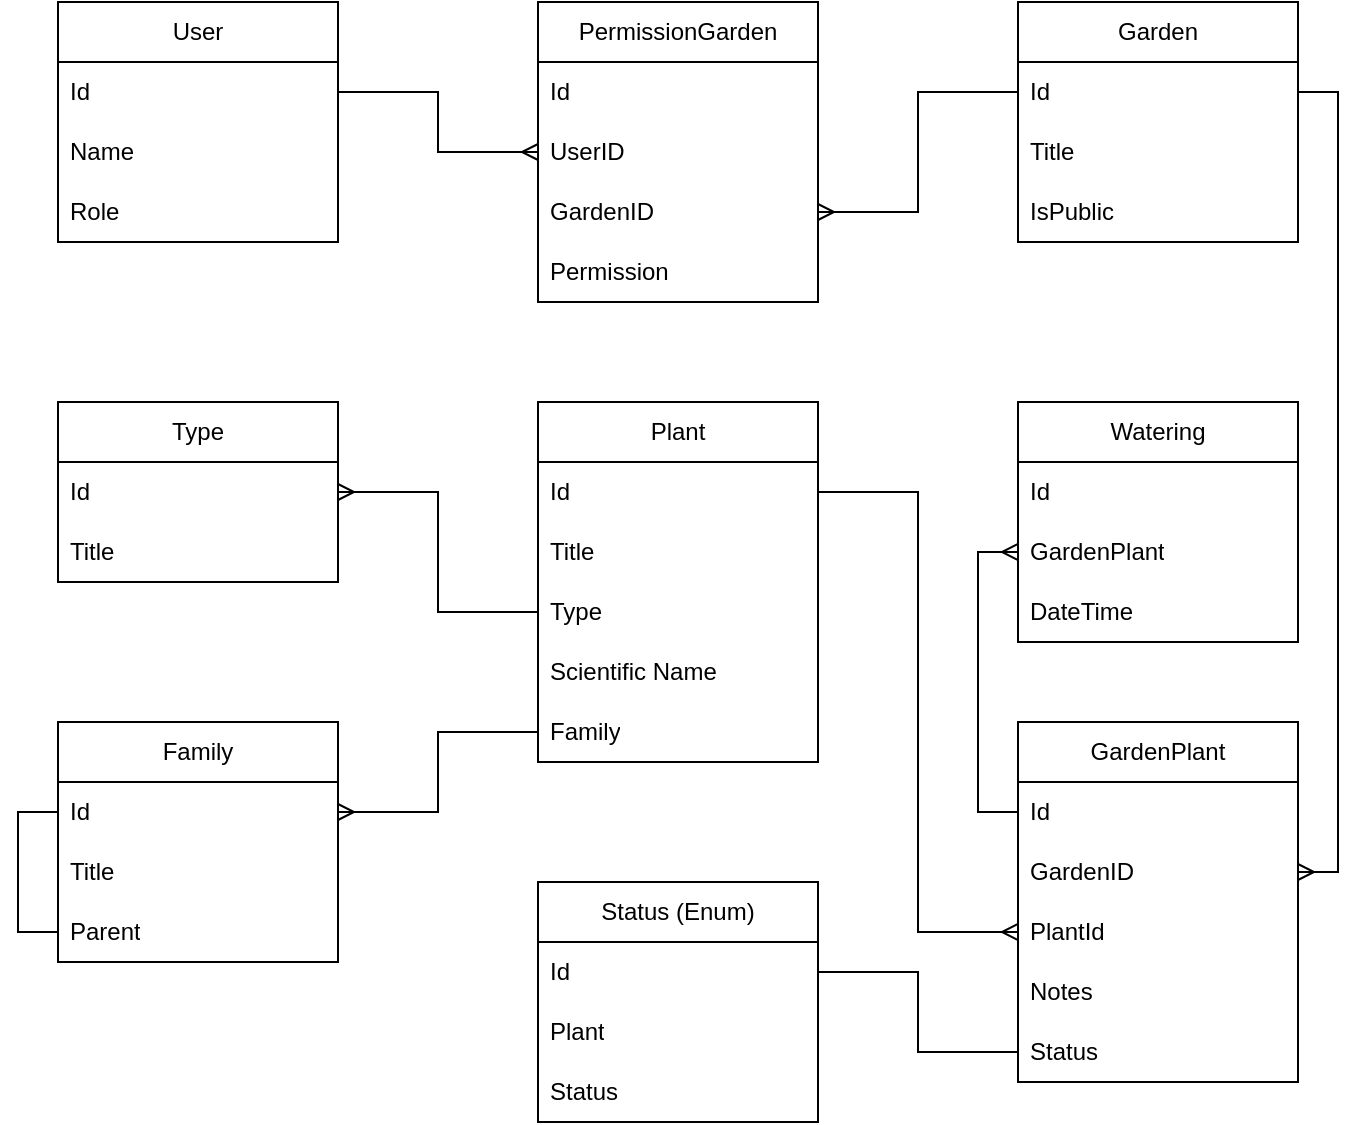 <mxfile version="21.3.3" type="github">
  <diagram name="Page-1" id="vSVbbN4WZc9HBCSsLqm2">
    <mxGraphModel dx="1361" dy="627" grid="1" gridSize="10" guides="1" tooltips="1" connect="1" arrows="1" fold="1" page="0" pageScale="1" pageWidth="1169" pageHeight="827" background="none" math="0" shadow="0">
      <root>
        <mxCell id="0" />
        <mxCell id="1" parent="0" />
        <mxCell id="XW5G2sEWw_SWdA0xkO9e-39" value="User" style="swimlane;fontStyle=0;childLayout=stackLayout;horizontal=1;startSize=30;horizontalStack=0;resizeParent=1;resizeParentMax=0;resizeLast=0;collapsible=1;marginBottom=0;whiteSpace=wrap;html=1;" parent="1" vertex="1">
          <mxGeometry x="-240" y="240" width="140" height="120" as="geometry" />
        </mxCell>
        <mxCell id="XW5G2sEWw_SWdA0xkO9e-40" value="Id" style="text;strokeColor=none;fillColor=none;align=left;verticalAlign=middle;spacingLeft=4;spacingRight=4;overflow=hidden;points=[[0,0.5],[1,0.5]];portConstraint=eastwest;rotatable=0;whiteSpace=wrap;html=1;" parent="XW5G2sEWw_SWdA0xkO9e-39" vertex="1">
          <mxGeometry y="30" width="140" height="30" as="geometry" />
        </mxCell>
        <mxCell id="XW5G2sEWw_SWdA0xkO9e-41" value="Name" style="text;strokeColor=none;fillColor=none;align=left;verticalAlign=middle;spacingLeft=4;spacingRight=4;overflow=hidden;points=[[0,0.5],[1,0.5]];portConstraint=eastwest;rotatable=0;whiteSpace=wrap;html=1;" parent="XW5G2sEWw_SWdA0xkO9e-39" vertex="1">
          <mxGeometry y="60" width="140" height="30" as="geometry" />
        </mxCell>
        <mxCell id="XW5G2sEWw_SWdA0xkO9e-62" value="Role" style="text;strokeColor=none;fillColor=none;align=left;verticalAlign=middle;spacingLeft=4;spacingRight=4;overflow=hidden;points=[[0,0.5],[1,0.5]];portConstraint=eastwest;rotatable=0;whiteSpace=wrap;html=1;" parent="XW5G2sEWw_SWdA0xkO9e-39" vertex="1">
          <mxGeometry y="90" width="140" height="30" as="geometry" />
        </mxCell>
        <mxCell id="XW5G2sEWw_SWdA0xkO9e-43" value="Garden" style="swimlane;fontStyle=0;childLayout=stackLayout;horizontal=1;startSize=30;horizontalStack=0;resizeParent=1;resizeParentMax=0;resizeLast=0;collapsible=1;marginBottom=0;whiteSpace=wrap;html=1;" parent="1" vertex="1">
          <mxGeometry x="240" y="240" width="140" height="120" as="geometry" />
        </mxCell>
        <mxCell id="XW5G2sEWw_SWdA0xkO9e-44" value="Id" style="text;strokeColor=none;fillColor=none;align=left;verticalAlign=middle;spacingLeft=4;spacingRight=4;overflow=hidden;points=[[0,0.5],[1,0.5]];portConstraint=eastwest;rotatable=0;whiteSpace=wrap;html=1;" parent="XW5G2sEWw_SWdA0xkO9e-43" vertex="1">
          <mxGeometry y="30" width="140" height="30" as="geometry" />
        </mxCell>
        <mxCell id="XW5G2sEWw_SWdA0xkO9e-45" value="Title" style="text;strokeColor=none;fillColor=none;align=left;verticalAlign=middle;spacingLeft=4;spacingRight=4;overflow=hidden;points=[[0,0.5],[1,0.5]];portConstraint=eastwest;rotatable=0;whiteSpace=wrap;html=1;" parent="XW5G2sEWw_SWdA0xkO9e-43" vertex="1">
          <mxGeometry y="60" width="140" height="30" as="geometry" />
        </mxCell>
        <mxCell id="XW5G2sEWw_SWdA0xkO9e-1412" value="IsPublic" style="text;strokeColor=none;fillColor=none;align=left;verticalAlign=middle;spacingLeft=4;spacingRight=4;overflow=hidden;points=[[0,0.5],[1,0.5]];portConstraint=eastwest;rotatable=0;whiteSpace=wrap;html=1;" parent="XW5G2sEWw_SWdA0xkO9e-43" vertex="1">
          <mxGeometry y="90" width="140" height="30" as="geometry" />
        </mxCell>
        <mxCell id="XW5G2sEWw_SWdA0xkO9e-50" value="Plant" style="swimlane;fontStyle=0;childLayout=stackLayout;horizontal=1;startSize=30;horizontalStack=0;resizeParent=1;resizeParentMax=0;resizeLast=0;collapsible=1;marginBottom=0;whiteSpace=wrap;html=1;" parent="1" vertex="1">
          <mxGeometry y="440" width="140" height="180" as="geometry" />
        </mxCell>
        <mxCell id="XW5G2sEWw_SWdA0xkO9e-51" value="Id" style="text;strokeColor=none;fillColor=none;align=left;verticalAlign=middle;spacingLeft=4;spacingRight=4;overflow=hidden;points=[[0,0.5],[1,0.5]];portConstraint=eastwest;rotatable=0;whiteSpace=wrap;html=1;" parent="XW5G2sEWw_SWdA0xkO9e-50" vertex="1">
          <mxGeometry y="30" width="140" height="30" as="geometry" />
        </mxCell>
        <mxCell id="XW5G2sEWw_SWdA0xkO9e-52" value="Title" style="text;strokeColor=none;fillColor=none;align=left;verticalAlign=middle;spacingLeft=4;spacingRight=4;overflow=hidden;points=[[0,0.5],[1,0.5]];portConstraint=eastwest;rotatable=0;whiteSpace=wrap;html=1;" parent="XW5G2sEWw_SWdA0xkO9e-50" vertex="1">
          <mxGeometry y="60" width="140" height="30" as="geometry" />
        </mxCell>
        <mxCell id="XW5G2sEWw_SWdA0xkO9e-53" value="Type" style="text;strokeColor=none;fillColor=none;align=left;verticalAlign=middle;spacingLeft=4;spacingRight=4;overflow=hidden;points=[[0,0.5],[1,0.5]];portConstraint=eastwest;rotatable=0;whiteSpace=wrap;html=1;" parent="XW5G2sEWw_SWdA0xkO9e-50" vertex="1">
          <mxGeometry y="90" width="140" height="30" as="geometry" />
        </mxCell>
        <mxCell id="XW5G2sEWw_SWdA0xkO9e-1403" value="Scientific Name" style="text;strokeColor=none;fillColor=none;align=left;verticalAlign=middle;spacingLeft=4;spacingRight=4;overflow=hidden;points=[[0,0.5],[1,0.5]];portConstraint=eastwest;rotatable=0;whiteSpace=wrap;html=1;" parent="XW5G2sEWw_SWdA0xkO9e-50" vertex="1">
          <mxGeometry y="120" width="140" height="30" as="geometry" />
        </mxCell>
        <mxCell id="XW5G2sEWw_SWdA0xkO9e-1420" value="Family" style="text;strokeColor=none;fillColor=none;align=left;verticalAlign=middle;spacingLeft=4;spacingRight=4;overflow=hidden;points=[[0,0.5],[1,0.5]];portConstraint=eastwest;rotatable=0;whiteSpace=wrap;html=1;" parent="XW5G2sEWw_SWdA0xkO9e-50" vertex="1">
          <mxGeometry y="150" width="140" height="30" as="geometry" />
        </mxCell>
        <mxCell id="XW5G2sEWw_SWdA0xkO9e-57" value="Type" style="swimlane;fontStyle=0;childLayout=stackLayout;horizontal=1;startSize=30;horizontalStack=0;resizeParent=1;resizeParentMax=0;resizeLast=0;collapsible=1;marginBottom=0;whiteSpace=wrap;html=1;" parent="1" vertex="1">
          <mxGeometry x="-240" y="440" width="140" height="90" as="geometry" />
        </mxCell>
        <mxCell id="XW5G2sEWw_SWdA0xkO9e-58" value="Id" style="text;strokeColor=none;fillColor=none;align=left;verticalAlign=middle;spacingLeft=4;spacingRight=4;overflow=hidden;points=[[0,0.5],[1,0.5]];portConstraint=eastwest;rotatable=0;whiteSpace=wrap;html=1;" parent="XW5G2sEWw_SWdA0xkO9e-57" vertex="1">
          <mxGeometry y="30" width="140" height="30" as="geometry" />
        </mxCell>
        <mxCell id="XW5G2sEWw_SWdA0xkO9e-59" value="Title" style="text;strokeColor=none;fillColor=none;align=left;verticalAlign=middle;spacingLeft=4;spacingRight=4;overflow=hidden;points=[[0,0.5],[1,0.5]];portConstraint=eastwest;rotatable=0;whiteSpace=wrap;html=1;" parent="XW5G2sEWw_SWdA0xkO9e-57" vertex="1">
          <mxGeometry y="60" width="140" height="30" as="geometry" />
        </mxCell>
        <mxCell id="XW5G2sEWw_SWdA0xkO9e-63" value="PermissionGarden" style="swimlane;fontStyle=0;childLayout=stackLayout;horizontal=1;startSize=30;horizontalStack=0;resizeParent=1;resizeParentMax=0;resizeLast=0;collapsible=1;marginBottom=0;whiteSpace=wrap;html=1;" parent="1" vertex="1">
          <mxGeometry y="240" width="140" height="150" as="geometry" />
        </mxCell>
        <mxCell id="XW5G2sEWw_SWdA0xkO9e-64" value="Id" style="text;strokeColor=none;fillColor=none;align=left;verticalAlign=middle;spacingLeft=4;spacingRight=4;overflow=hidden;points=[[0,0.5],[1,0.5]];portConstraint=eastwest;rotatable=0;whiteSpace=wrap;html=1;" parent="XW5G2sEWw_SWdA0xkO9e-63" vertex="1">
          <mxGeometry y="30" width="140" height="30" as="geometry" />
        </mxCell>
        <mxCell id="XW5G2sEWw_SWdA0xkO9e-65" value="UserID" style="text;strokeColor=none;fillColor=none;align=left;verticalAlign=middle;spacingLeft=4;spacingRight=4;overflow=hidden;points=[[0,0.5],[1,0.5]];portConstraint=eastwest;rotatable=0;whiteSpace=wrap;html=1;" parent="XW5G2sEWw_SWdA0xkO9e-63" vertex="1">
          <mxGeometry y="60" width="140" height="30" as="geometry" />
        </mxCell>
        <mxCell id="XW5G2sEWw_SWdA0xkO9e-66" value="GardenID" style="text;strokeColor=none;fillColor=none;align=left;verticalAlign=middle;spacingLeft=4;spacingRight=4;overflow=hidden;points=[[0,0.5],[1,0.5]];portConstraint=eastwest;rotatable=0;whiteSpace=wrap;html=1;" parent="XW5G2sEWw_SWdA0xkO9e-63" vertex="1">
          <mxGeometry y="90" width="140" height="30" as="geometry" />
        </mxCell>
        <mxCell id="XW5G2sEWw_SWdA0xkO9e-67" value="Permission" style="text;strokeColor=none;fillColor=none;align=left;verticalAlign=middle;spacingLeft=4;spacingRight=4;overflow=hidden;points=[[0,0.5],[1,0.5]];portConstraint=eastwest;rotatable=0;whiteSpace=wrap;html=1;" parent="XW5G2sEWw_SWdA0xkO9e-63" vertex="1">
          <mxGeometry y="120" width="140" height="30" as="geometry" />
        </mxCell>
        <mxCell id="XW5G2sEWw_SWdA0xkO9e-69" style="edgeStyle=orthogonalEdgeStyle;rounded=0;orthogonalLoop=1;jettySize=auto;html=1;startArrow=ERmany;startFill=0;endArrow=baseDash;endFill=0;" parent="1" source="XW5G2sEWw_SWdA0xkO9e-65" target="XW5G2sEWw_SWdA0xkO9e-40" edge="1">
          <mxGeometry relative="1" as="geometry" />
        </mxCell>
        <mxCell id="XW5G2sEWw_SWdA0xkO9e-70" style="edgeStyle=orthogonalEdgeStyle;rounded=0;orthogonalLoop=1;jettySize=auto;html=1;startArrow=ERmany;startFill=0;endArrow=baseDash;endFill=0;" parent="1" source="XW5G2sEWw_SWdA0xkO9e-66" target="XW5G2sEWw_SWdA0xkO9e-44" edge="1">
          <mxGeometry relative="1" as="geometry" />
        </mxCell>
        <mxCell id="XW5G2sEWw_SWdA0xkO9e-71" style="edgeStyle=orthogonalEdgeStyle;rounded=0;orthogonalLoop=1;jettySize=auto;html=1;entryX=1;entryY=0.5;entryDx=0;entryDy=0;startArrow=baseDash;startFill=0;endArrow=ERmany;endFill=0;" parent="1" source="XW5G2sEWw_SWdA0xkO9e-53" target="XW5G2sEWw_SWdA0xkO9e-58" edge="1">
          <mxGeometry relative="1" as="geometry" />
        </mxCell>
        <mxCell id="XW5G2sEWw_SWdA0xkO9e-1404" value="GardenPlant" style="swimlane;fontStyle=0;childLayout=stackLayout;horizontal=1;startSize=30;horizontalStack=0;resizeParent=1;resizeParentMax=0;resizeLast=0;collapsible=1;marginBottom=0;whiteSpace=wrap;html=1;" parent="1" vertex="1">
          <mxGeometry x="240" y="600" width="140" height="180" as="geometry" />
        </mxCell>
        <mxCell id="XW5G2sEWw_SWdA0xkO9e-1405" value="Id" style="text;strokeColor=none;fillColor=none;align=left;verticalAlign=middle;spacingLeft=4;spacingRight=4;overflow=hidden;points=[[0,0.5],[1,0.5]];portConstraint=eastwest;rotatable=0;whiteSpace=wrap;html=1;" parent="XW5G2sEWw_SWdA0xkO9e-1404" vertex="1">
          <mxGeometry y="30" width="140" height="30" as="geometry" />
        </mxCell>
        <mxCell id="XW5G2sEWw_SWdA0xkO9e-1407" value="GardenID" style="text;strokeColor=none;fillColor=none;align=left;verticalAlign=middle;spacingLeft=4;spacingRight=4;overflow=hidden;points=[[0,0.5],[1,0.5]];portConstraint=eastwest;rotatable=0;whiteSpace=wrap;html=1;" parent="XW5G2sEWw_SWdA0xkO9e-1404" vertex="1">
          <mxGeometry y="60" width="140" height="30" as="geometry" />
        </mxCell>
        <mxCell id="XW5G2sEWw_SWdA0xkO9e-1406" value="PlantId" style="text;strokeColor=none;fillColor=none;align=left;verticalAlign=middle;spacingLeft=4;spacingRight=4;overflow=hidden;points=[[0,0.5],[1,0.5]];portConstraint=eastwest;rotatable=0;whiteSpace=wrap;html=1;" parent="XW5G2sEWw_SWdA0xkO9e-1404" vertex="1">
          <mxGeometry y="90" width="140" height="30" as="geometry" />
        </mxCell>
        <mxCell id="XW5G2sEWw_SWdA0xkO9e-1408" value="Notes" style="text;strokeColor=none;fillColor=none;align=left;verticalAlign=middle;spacingLeft=4;spacingRight=4;overflow=hidden;points=[[0,0.5],[1,0.5]];portConstraint=eastwest;rotatable=0;whiteSpace=wrap;html=1;" parent="XW5G2sEWw_SWdA0xkO9e-1404" vertex="1">
          <mxGeometry y="120" width="140" height="30" as="geometry" />
        </mxCell>
        <mxCell id="MKy6Mv9juLF5l1hxLVQ1-8" value="Status" style="text;strokeColor=none;fillColor=none;align=left;verticalAlign=middle;spacingLeft=4;spacingRight=4;overflow=hidden;points=[[0,0.5],[1,0.5]];portConstraint=eastwest;rotatable=0;whiteSpace=wrap;html=1;" vertex="1" parent="XW5G2sEWw_SWdA0xkO9e-1404">
          <mxGeometry y="150" width="140" height="30" as="geometry" />
        </mxCell>
        <mxCell id="XW5G2sEWw_SWdA0xkO9e-1411" style="edgeStyle=orthogonalEdgeStyle;rounded=0;orthogonalLoop=1;jettySize=auto;html=1;endArrow=baseDash;endFill=0;startArrow=ERmany;startFill=0;" parent="1" source="XW5G2sEWw_SWdA0xkO9e-1406" target="XW5G2sEWw_SWdA0xkO9e-51" edge="1">
          <mxGeometry relative="1" as="geometry" />
        </mxCell>
        <mxCell id="XW5G2sEWw_SWdA0xkO9e-1413" value="Family" style="swimlane;fontStyle=0;childLayout=stackLayout;horizontal=1;startSize=30;horizontalStack=0;resizeParent=1;resizeParentMax=0;resizeLast=0;collapsible=1;marginBottom=0;whiteSpace=wrap;html=1;" parent="1" vertex="1">
          <mxGeometry x="-240" y="600" width="140" height="120" as="geometry" />
        </mxCell>
        <mxCell id="XW5G2sEWw_SWdA0xkO9e-1414" value="Id" style="text;strokeColor=none;fillColor=none;align=left;verticalAlign=middle;spacingLeft=4;spacingRight=4;overflow=hidden;points=[[0,0.5],[1,0.5]];portConstraint=eastwest;rotatable=0;whiteSpace=wrap;html=1;" parent="XW5G2sEWw_SWdA0xkO9e-1413" vertex="1">
          <mxGeometry y="30" width="140" height="30" as="geometry" />
        </mxCell>
        <mxCell id="XW5G2sEWw_SWdA0xkO9e-1415" value="Title" style="text;strokeColor=none;fillColor=none;align=left;verticalAlign=middle;spacingLeft=4;spacingRight=4;overflow=hidden;points=[[0,0.5],[1,0.5]];portConstraint=eastwest;rotatable=0;whiteSpace=wrap;html=1;" parent="XW5G2sEWw_SWdA0xkO9e-1413" vertex="1">
          <mxGeometry y="60" width="140" height="30" as="geometry" />
        </mxCell>
        <mxCell id="XW5G2sEWw_SWdA0xkO9e-1417" style="edgeStyle=orthogonalEdgeStyle;rounded=0;orthogonalLoop=1;jettySize=auto;html=1;entryX=0;entryY=0.5;entryDx=0;entryDy=0;startArrow=baseDash;startFill=0;endArrow=baseDash;endFill=0;" parent="XW5G2sEWw_SWdA0xkO9e-1413" source="XW5G2sEWw_SWdA0xkO9e-1416" target="XW5G2sEWw_SWdA0xkO9e-1414" edge="1">
          <mxGeometry relative="1" as="geometry" />
        </mxCell>
        <mxCell id="XW5G2sEWw_SWdA0xkO9e-1416" value="Parent" style="text;strokeColor=none;fillColor=none;align=left;verticalAlign=middle;spacingLeft=4;spacingRight=4;overflow=hidden;points=[[0,0.5],[1,0.5]];portConstraint=eastwest;rotatable=0;whiteSpace=wrap;html=1;" parent="XW5G2sEWw_SWdA0xkO9e-1413" vertex="1">
          <mxGeometry y="90" width="140" height="30" as="geometry" />
        </mxCell>
        <mxCell id="XW5G2sEWw_SWdA0xkO9e-1421" style="edgeStyle=orthogonalEdgeStyle;rounded=0;orthogonalLoop=1;jettySize=auto;html=1;startArrow=baseDash;startFill=0;endArrow=ERmany;endFill=0;" parent="1" source="XW5G2sEWw_SWdA0xkO9e-1420" target="XW5G2sEWw_SWdA0xkO9e-1414" edge="1">
          <mxGeometry relative="1" as="geometry" />
        </mxCell>
        <mxCell id="MKy6Mv9juLF5l1hxLVQ1-1" value="Watering" style="swimlane;fontStyle=0;childLayout=stackLayout;horizontal=1;startSize=30;horizontalStack=0;resizeParent=1;resizeParentMax=0;resizeLast=0;collapsible=1;marginBottom=0;whiteSpace=wrap;html=1;" vertex="1" parent="1">
          <mxGeometry x="240" y="440" width="140" height="120" as="geometry" />
        </mxCell>
        <mxCell id="MKy6Mv9juLF5l1hxLVQ1-2" value="Id" style="text;strokeColor=none;fillColor=none;align=left;verticalAlign=middle;spacingLeft=4;spacingRight=4;overflow=hidden;points=[[0,0.5],[1,0.5]];portConstraint=eastwest;rotatable=0;whiteSpace=wrap;html=1;" vertex="1" parent="MKy6Mv9juLF5l1hxLVQ1-1">
          <mxGeometry y="30" width="140" height="30" as="geometry" />
        </mxCell>
        <mxCell id="MKy6Mv9juLF5l1hxLVQ1-3" value="GardenPlant" style="text;strokeColor=none;fillColor=none;align=left;verticalAlign=middle;spacingLeft=4;spacingRight=4;overflow=hidden;points=[[0,0.5],[1,0.5]];portConstraint=eastwest;rotatable=0;whiteSpace=wrap;html=1;" vertex="1" parent="MKy6Mv9juLF5l1hxLVQ1-1">
          <mxGeometry y="60" width="140" height="30" as="geometry" />
        </mxCell>
        <mxCell id="MKy6Mv9juLF5l1hxLVQ1-4" value="DateTime" style="text;strokeColor=none;fillColor=none;align=left;verticalAlign=middle;spacingLeft=4;spacingRight=4;overflow=hidden;points=[[0,0.5],[1,0.5]];portConstraint=eastwest;rotatable=0;whiteSpace=wrap;html=1;" vertex="1" parent="MKy6Mv9juLF5l1hxLVQ1-1">
          <mxGeometry y="90" width="140" height="30" as="geometry" />
        </mxCell>
        <mxCell id="MKy6Mv9juLF5l1hxLVQ1-6" style="edgeStyle=orthogonalEdgeStyle;rounded=0;orthogonalLoop=1;jettySize=auto;html=1;exitX=1;exitY=0.5;exitDx=0;exitDy=0;startArrow=ERmany;startFill=0;endArrow=baseDash;endFill=0;" edge="1" parent="1" source="XW5G2sEWw_SWdA0xkO9e-1407" target="XW5G2sEWw_SWdA0xkO9e-44">
          <mxGeometry relative="1" as="geometry" />
        </mxCell>
        <mxCell id="MKy6Mv9juLF5l1hxLVQ1-7" style="edgeStyle=orthogonalEdgeStyle;rounded=0;orthogonalLoop=1;jettySize=auto;html=1;entryX=0;entryY=0.5;entryDx=0;entryDy=0;startArrow=ERmany;startFill=0;endArrow=baseDash;endFill=0;" edge="1" parent="1" source="MKy6Mv9juLF5l1hxLVQ1-3" target="XW5G2sEWw_SWdA0xkO9e-1405">
          <mxGeometry relative="1" as="geometry" />
        </mxCell>
        <mxCell id="MKy6Mv9juLF5l1hxLVQ1-9" value="Status (Enum)" style="swimlane;fontStyle=0;childLayout=stackLayout;horizontal=1;startSize=30;horizontalStack=0;resizeParent=1;resizeParentMax=0;resizeLast=0;collapsible=1;marginBottom=0;whiteSpace=wrap;html=1;" vertex="1" parent="1">
          <mxGeometry y="680" width="140" height="120" as="geometry" />
        </mxCell>
        <mxCell id="MKy6Mv9juLF5l1hxLVQ1-10" value="Id" style="text;strokeColor=none;fillColor=none;align=left;verticalAlign=middle;spacingLeft=4;spacingRight=4;overflow=hidden;points=[[0,0.5],[1,0.5]];portConstraint=eastwest;rotatable=0;whiteSpace=wrap;html=1;" vertex="1" parent="MKy6Mv9juLF5l1hxLVQ1-9">
          <mxGeometry y="30" width="140" height="30" as="geometry" />
        </mxCell>
        <mxCell id="MKy6Mv9juLF5l1hxLVQ1-11" value="Plant" style="text;strokeColor=none;fillColor=none;align=left;verticalAlign=middle;spacingLeft=4;spacingRight=4;overflow=hidden;points=[[0,0.5],[1,0.5]];portConstraint=eastwest;rotatable=0;whiteSpace=wrap;html=1;" vertex="1" parent="MKy6Mv9juLF5l1hxLVQ1-9">
          <mxGeometry y="60" width="140" height="30" as="geometry" />
        </mxCell>
        <mxCell id="MKy6Mv9juLF5l1hxLVQ1-13" value="Status" style="text;strokeColor=none;fillColor=none;align=left;verticalAlign=middle;spacingLeft=4;spacingRight=4;overflow=hidden;points=[[0,0.5],[1,0.5]];portConstraint=eastwest;rotatable=0;whiteSpace=wrap;html=1;" vertex="1" parent="MKy6Mv9juLF5l1hxLVQ1-9">
          <mxGeometry y="90" width="140" height="30" as="geometry" />
        </mxCell>
        <mxCell id="MKy6Mv9juLF5l1hxLVQ1-14" style="edgeStyle=orthogonalEdgeStyle;rounded=0;orthogonalLoop=1;jettySize=auto;html=1;startArrow=baseDash;startFill=0;endArrow=baseDash;endFill=0;" edge="1" parent="1" source="MKy6Mv9juLF5l1hxLVQ1-8" target="MKy6Mv9juLF5l1hxLVQ1-10">
          <mxGeometry relative="1" as="geometry" />
        </mxCell>
      </root>
    </mxGraphModel>
  </diagram>
</mxfile>
